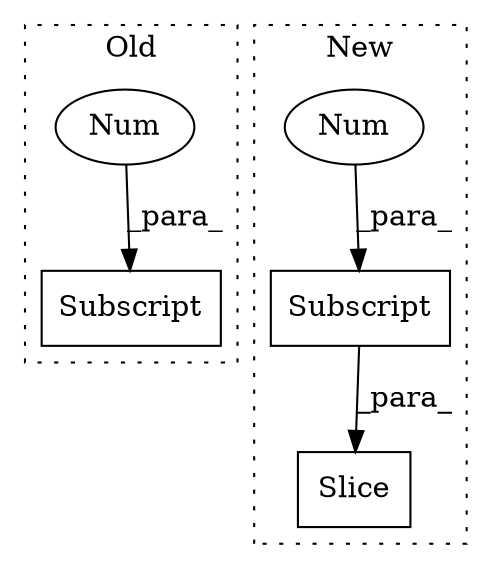 digraph G {
subgraph cluster0 {
1 [label="Subscript" a="63" s="13433,0" l="10,0" shape="box"];
3 [label="Num" a="76" s="13441" l="1" shape="ellipse"];
label = "Old";
style="dotted";
}
subgraph cluster1 {
2 [label="Slice" a="80" s="14988" l="1" shape="box"];
4 [label="Subscript" a="63" s="14990,0" l="20,0" shape="box"];
5 [label="Num" a="76" s="15008" l="1" shape="ellipse"];
label = "New";
style="dotted";
}
3 -> 1 [label="_para_"];
4 -> 2 [label="_para_"];
5 -> 4 [label="_para_"];
}
